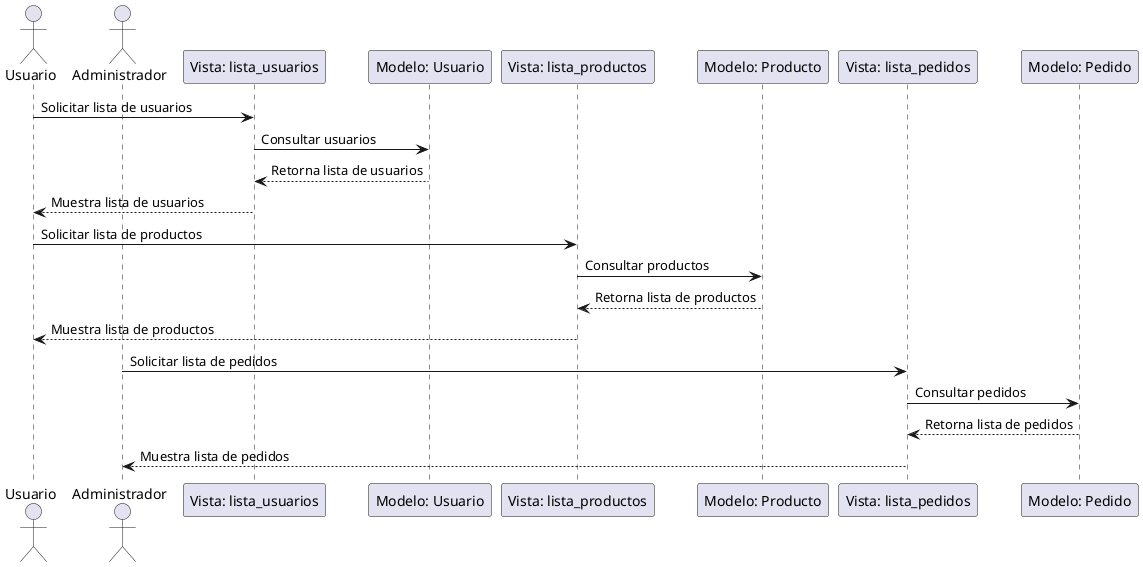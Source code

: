 @startuml
actor Usuario
actor Administrador as Admin
participant "Vista: lista_usuarios" as ListaUsuarios
participant "Modelo: Usuario" as ModeloUsuario
participant "Vista: lista_productos" as ListaProductos
participant "Modelo: Producto" as ModeloProducto
participant "Vista: lista_pedidos" as ListaPedidos
participant "Modelo: Pedido" as ModeloPedido

Usuario -> ListaUsuarios : Solicitar lista de usuarios
ListaUsuarios -> ModeloUsuario : Consultar usuarios
ModeloUsuario --> ListaUsuarios : Retorna lista de usuarios
ListaUsuarios --> Usuario : Muestra lista de usuarios

Usuario -> ListaProductos : Solicitar lista de productos
ListaProductos -> ModeloProducto : Consultar productos
ModeloProducto --> ListaProductos : Retorna lista de productos
ListaProductos --> Usuario : Muestra lista de productos

Admin -> ListaPedidos : Solicitar lista de pedidos
ListaPedidos -> ModeloPedido : Consultar pedidos
ModeloPedido --> ListaPedidos : Retorna lista de pedidos
ListaPedidos --> Admin : Muestra lista de pedidos
@enduml
